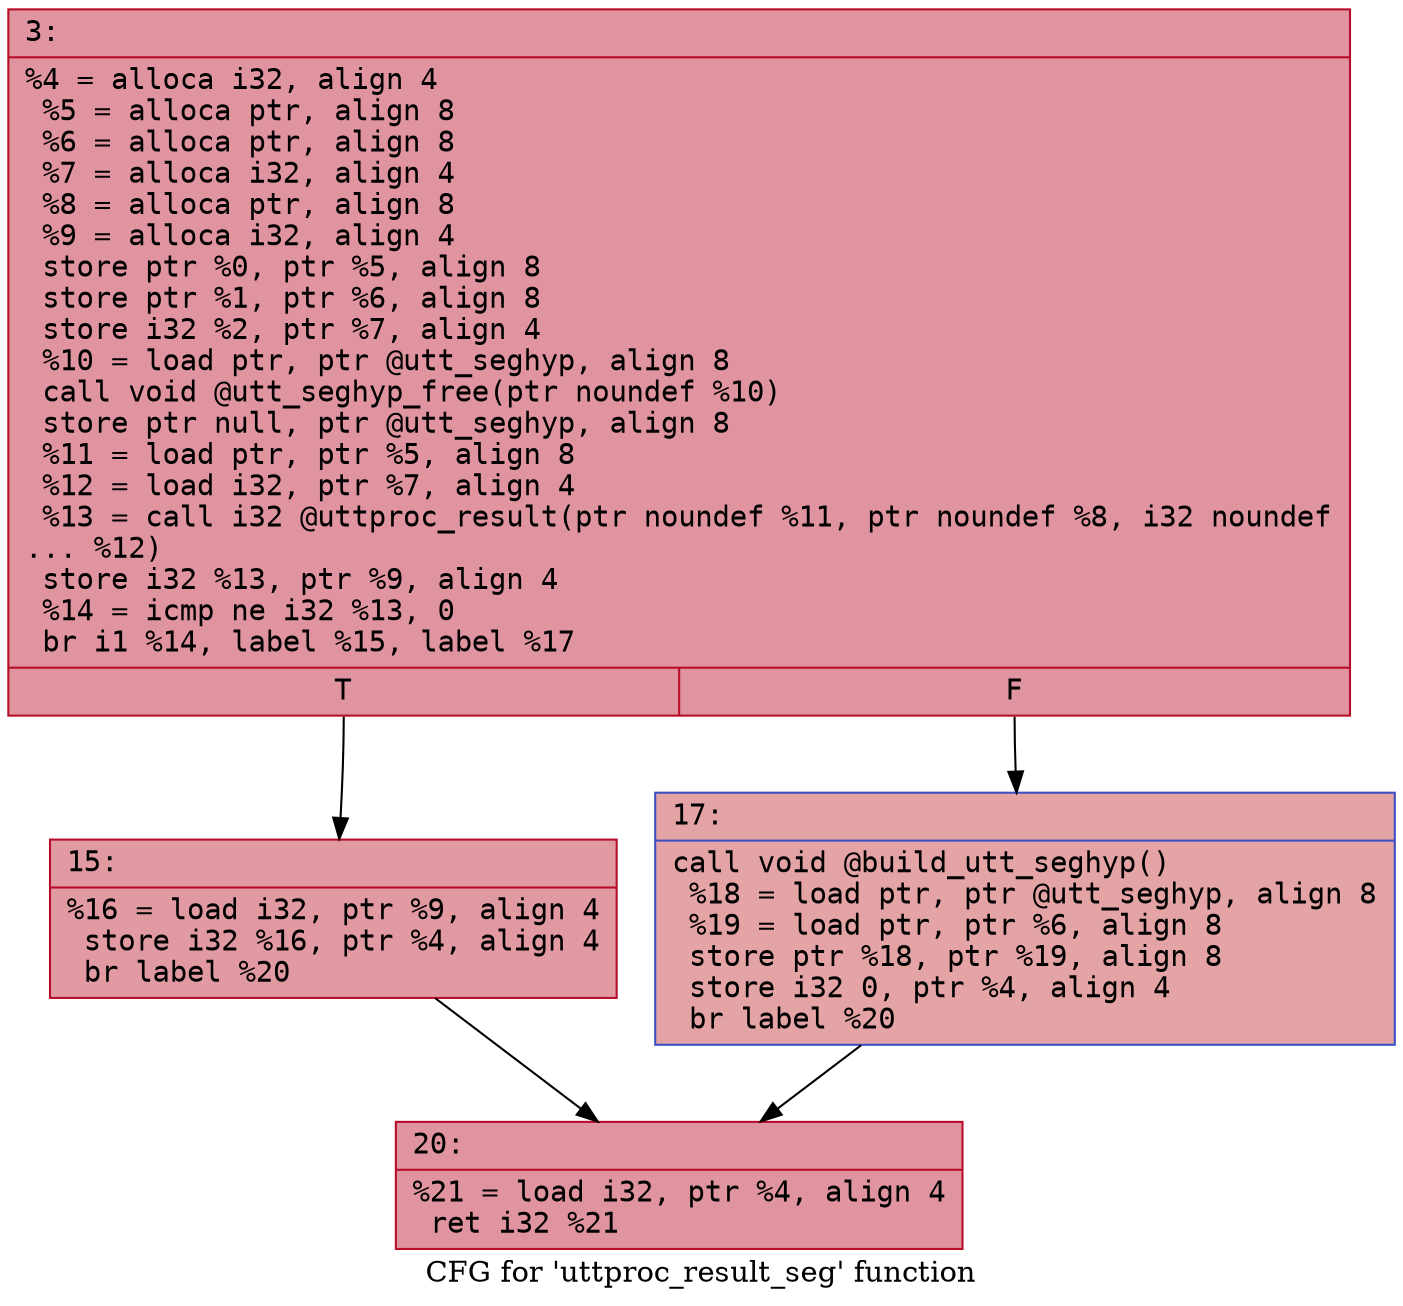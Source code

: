 digraph "CFG for 'uttproc_result_seg' function" {
	label="CFG for 'uttproc_result_seg' function";

	Node0x6000008a0cd0 [shape=record,color="#b70d28ff", style=filled, fillcolor="#b70d2870" fontname="Courier",label="{3:\l|  %4 = alloca i32, align 4\l  %5 = alloca ptr, align 8\l  %6 = alloca ptr, align 8\l  %7 = alloca i32, align 4\l  %8 = alloca ptr, align 8\l  %9 = alloca i32, align 4\l  store ptr %0, ptr %5, align 8\l  store ptr %1, ptr %6, align 8\l  store i32 %2, ptr %7, align 4\l  %10 = load ptr, ptr @utt_seghyp, align 8\l  call void @utt_seghyp_free(ptr noundef %10)\l  store ptr null, ptr @utt_seghyp, align 8\l  %11 = load ptr, ptr %5, align 8\l  %12 = load i32, ptr %7, align 4\l  %13 = call i32 @uttproc_result(ptr noundef %11, ptr noundef %8, i32 noundef\l... %12)\l  store i32 %13, ptr %9, align 4\l  %14 = icmp ne i32 %13, 0\l  br i1 %14, label %15, label %17\l|{<s0>T|<s1>F}}"];
	Node0x6000008a0cd0:s0 -> Node0x6000008a0d20[tooltip="3 -> 15\nProbability 62.50%" ];
	Node0x6000008a0cd0:s1 -> Node0x6000008a0d70[tooltip="3 -> 17\nProbability 37.50%" ];
	Node0x6000008a0d20 [shape=record,color="#b70d28ff", style=filled, fillcolor="#bb1b2c70" fontname="Courier",label="{15:\l|  %16 = load i32, ptr %9, align 4\l  store i32 %16, ptr %4, align 4\l  br label %20\l}"];
	Node0x6000008a0d20 -> Node0x6000008a0dc0[tooltip="15 -> 20\nProbability 100.00%" ];
	Node0x6000008a0d70 [shape=record,color="#3d50c3ff", style=filled, fillcolor="#c32e3170" fontname="Courier",label="{17:\l|  call void @build_utt_seghyp()\l  %18 = load ptr, ptr @utt_seghyp, align 8\l  %19 = load ptr, ptr %6, align 8\l  store ptr %18, ptr %19, align 8\l  store i32 0, ptr %4, align 4\l  br label %20\l}"];
	Node0x6000008a0d70 -> Node0x6000008a0dc0[tooltip="17 -> 20\nProbability 100.00%" ];
	Node0x6000008a0dc0 [shape=record,color="#b70d28ff", style=filled, fillcolor="#b70d2870" fontname="Courier",label="{20:\l|  %21 = load i32, ptr %4, align 4\l  ret i32 %21\l}"];
}
